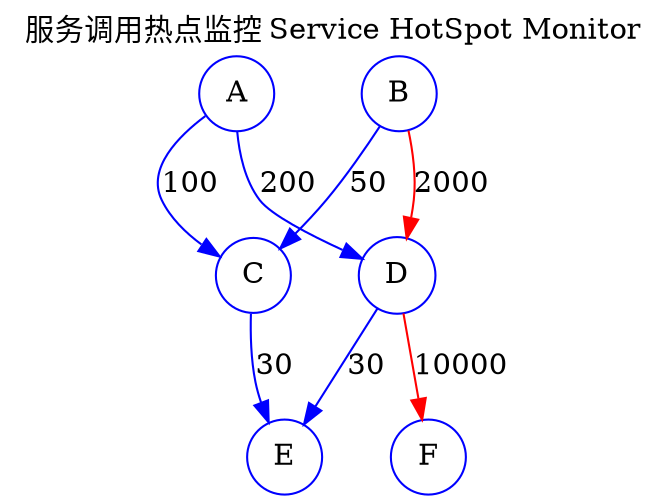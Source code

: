 digraph {
	label="服务调用热点监控 Service HotSpot Monitor" labelloc=t
	A [label=A color=blue shape=circle]
	C [label=C color=blue shape=circle]
	A -> C [label=100 color=blue constraint=true]
	B [label=B color=blue shape=circle]
	D [label=D color=blue shape=circle]
	B -> D [label=2000 color=red constraint=true]
	C [label=C color=blue shape=circle]
	E [label=E color=blue shape=circle]
	C -> E [label=30 color=blue constraint=true]
	D [label=D color=blue shape=circle]
	F [label=F color=blue shape=circle]
	D -> F [label=10000 color=red constraint=true]
	A [label=A color=blue shape=circle]
	D [label=D color=blue shape=circle]
	A -> D [label=200 color=blue constraint=true]
	B [label=B color=blue shape=circle]
	C [label=C color=blue shape=circle]
	B -> C [label=50 color=blue constraint=true]
	D [label=D color=blue shape=circle]
	E [label=E color=blue shape=circle]
	D -> E [label=30 color=blue constraint=true]
}
